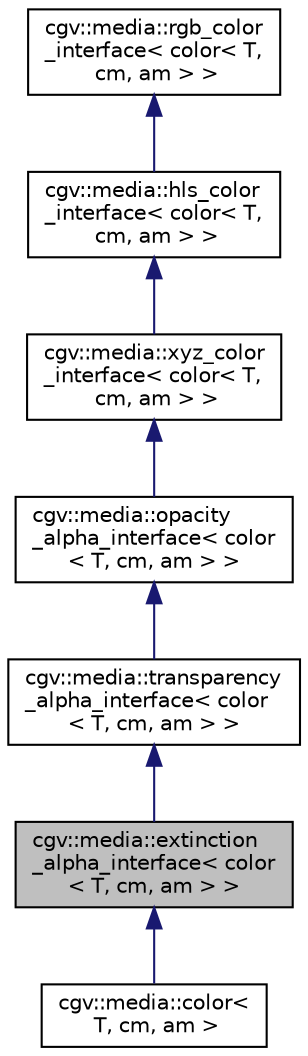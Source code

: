 digraph "cgv::media::extinction_alpha_interface&lt; color&lt; T, cm, am &gt; &gt;"
{
  bgcolor="transparent";
  edge [fontname="Helvetica",fontsize="10",labelfontname="Helvetica",labelfontsize="10"];
  node [fontname="Helvetica",fontsize="10",shape=record];
  Node1 [label="cgv::media::extinction\l_alpha_interface\< color\l\< T, cm, am \> \>",height=0.2,width=0.4,color="black", fillcolor="grey75", style="filled", fontcolor="black"];
  Node2 -> Node1 [dir="back",color="midnightblue",fontsize="10",style="solid",fontname="Helvetica"];
  Node2 [label="cgv::media::transparency\l_alpha_interface\< color\l\< T, cm, am \> \>",height=0.2,width=0.4,color="black",URL="$a00173.html",tooltip="read only implementation of transparency alpha interface including automatic conversion ..."];
  Node3 -> Node2 [dir="back",color="midnightblue",fontsize="10",style="solid",fontname="Helvetica"];
  Node3 [label="cgv::media::opacity\l_alpha_interface\< color\l\< T, cm, am \> \>",height=0.2,width=0.4,color="black",URL="$a00162.html",tooltip="read only implementation of opacity alpha interface including automatic conversion ..."];
  Node4 -> Node3 [dir="back",color="midnightblue",fontsize="10",style="solid",fontname="Helvetica"];
  Node4 [label="cgv::media::xyz_color\l_interface\< color\< T,\l cm, am \> \>",height=0.2,width=0.4,color="black",URL="$a00182.html",tooltip="read only implementation of xyz color interface including automatic conversion "];
  Node5 -> Node4 [dir="back",color="midnightblue",fontsize="10",style="solid",fontname="Helvetica"];
  Node5 [label="cgv::media::hls_color\l_interface\< color\< T,\l cm, am \> \>",height=0.2,width=0.4,color="black",URL="$a00136.html",tooltip="read only implementation of hls color interface including automatic conversion "];
  Node6 -> Node5 [dir="back",color="midnightblue",fontsize="10",style="solid",fontname="Helvetica"];
  Node6 [label="cgv::media::rgb_color\l_interface\< color\< T,\l cm, am \> \>",height=0.2,width=0.4,color="black",URL="$a00167.html",tooltip="read only implementation of rgb color interface including automatic conversion "];
  Node1 -> Node7 [dir="back",color="midnightblue",fontsize="10",style="solid",fontname="Helvetica"];
  Node7 [label="cgv::media::color\<\l T, cm, am \>",height=0.2,width=0.4,color="black",URL="$a00126.html"];
}
